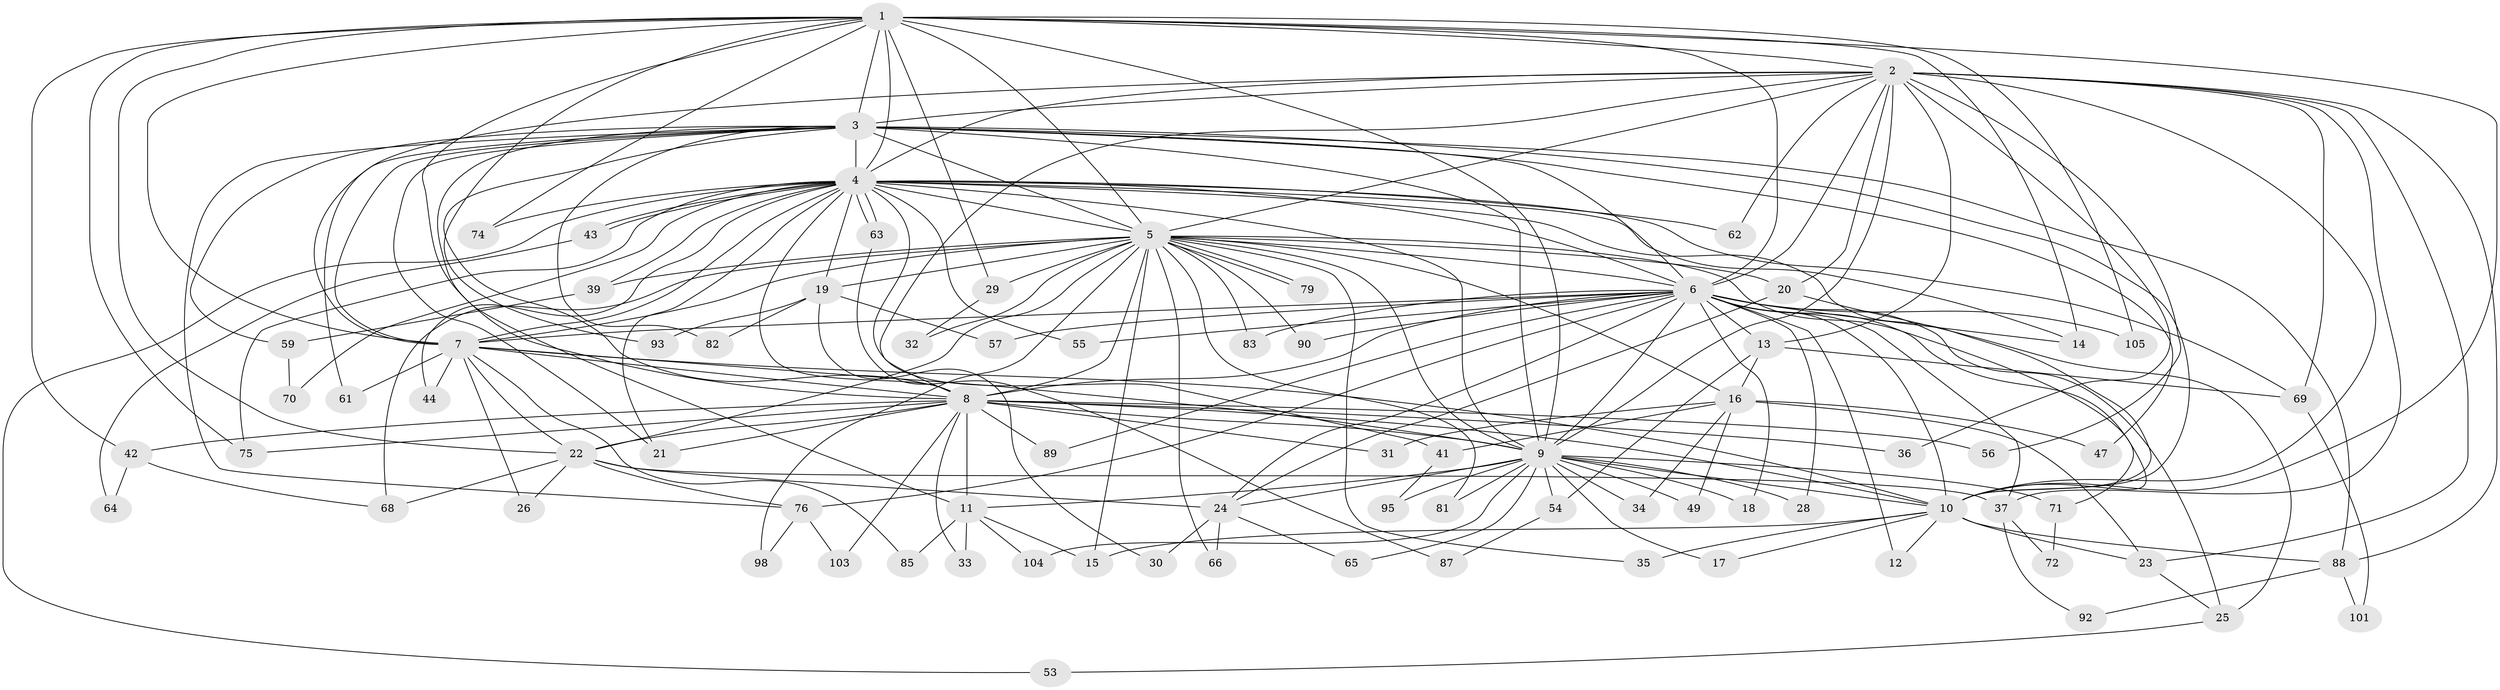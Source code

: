 // Generated by graph-tools (version 1.1) at 2025/51/02/27/25 19:51:52]
// undirected, 80 vertices, 201 edges
graph export_dot {
graph [start="1"]
  node [color=gray90,style=filled];
  1 [super="+78"];
  2 [super="+84"];
  3 [super="+38"];
  4 [super="+100"];
  5 [super="+58"];
  6 [super="+46"];
  7;
  8 [super="+60"];
  9 [super="+50"];
  10 [super="+67"];
  11 [super="+94"];
  12;
  13;
  14 [super="+102"];
  15 [super="+73"];
  16;
  17;
  18;
  19 [super="+27"];
  20 [super="+40"];
  21 [super="+77"];
  22 [super="+52"];
  23 [super="+51"];
  24 [super="+91"];
  25 [super="+45"];
  26;
  28;
  29;
  30;
  31;
  32;
  33;
  34;
  35;
  36;
  37 [super="+48"];
  39;
  41;
  42 [super="+96"];
  43;
  44;
  47;
  49;
  53;
  54;
  55;
  56;
  57;
  59;
  61;
  62;
  63;
  64;
  65;
  66;
  68;
  69 [super="+86"];
  70;
  71;
  72;
  74;
  75 [super="+80"];
  76 [super="+97"];
  79;
  81;
  82;
  83;
  85;
  87;
  88 [super="+99"];
  89;
  90;
  92;
  93;
  95;
  98;
  101;
  103;
  104;
  105;
  1 -- 2;
  1 -- 3;
  1 -- 4;
  1 -- 5;
  1 -- 6;
  1 -- 7;
  1 -- 8;
  1 -- 9;
  1 -- 10;
  1 -- 14;
  1 -- 22;
  1 -- 29;
  1 -- 42 [weight=2];
  1 -- 74;
  1 -- 75;
  1 -- 93;
  1 -- 105;
  2 -- 3;
  2 -- 4;
  2 -- 5;
  2 -- 6;
  2 -- 7;
  2 -- 8;
  2 -- 9 [weight=2];
  2 -- 10;
  2 -- 13;
  2 -- 20;
  2 -- 36;
  2 -- 37;
  2 -- 56;
  2 -- 62;
  2 -- 69;
  2 -- 88;
  2 -- 23;
  3 -- 4;
  3 -- 5;
  3 -- 6 [weight=2];
  3 -- 7;
  3 -- 8;
  3 -- 9;
  3 -- 10 [weight=2];
  3 -- 59;
  3 -- 61;
  3 -- 76;
  3 -- 82;
  3 -- 88;
  3 -- 11;
  3 -- 47;
  3 -- 21;
  4 -- 5;
  4 -- 6;
  4 -- 7;
  4 -- 8;
  4 -- 9;
  4 -- 10;
  4 -- 14;
  4 -- 19 [weight=2];
  4 -- 21;
  4 -- 39;
  4 -- 41;
  4 -- 43;
  4 -- 43;
  4 -- 44;
  4 -- 53;
  4 -- 55;
  4 -- 62;
  4 -- 63;
  4 -- 63;
  4 -- 69;
  4 -- 70;
  4 -- 74;
  4 -- 75;
  5 -- 6;
  5 -- 7;
  5 -- 8;
  5 -- 9;
  5 -- 10;
  5 -- 15;
  5 -- 16;
  5 -- 19 [weight=2];
  5 -- 20;
  5 -- 29;
  5 -- 32;
  5 -- 35;
  5 -- 39;
  5 -- 66;
  5 -- 68;
  5 -- 79;
  5 -- 79;
  5 -- 81;
  5 -- 83;
  5 -- 90;
  5 -- 98;
  5 -- 22;
  6 -- 7;
  6 -- 8;
  6 -- 9;
  6 -- 10;
  6 -- 12;
  6 -- 13;
  6 -- 18;
  6 -- 25;
  6 -- 28;
  6 -- 37;
  6 -- 55;
  6 -- 57;
  6 -- 71;
  6 -- 76;
  6 -- 83;
  6 -- 89;
  6 -- 90;
  6 -- 105;
  6 -- 24;
  6 -- 14;
  7 -- 8;
  7 -- 9;
  7 -- 10;
  7 -- 22;
  7 -- 26;
  7 -- 44;
  7 -- 61;
  7 -- 85;
  8 -- 9;
  8 -- 10;
  8 -- 11 [weight=2];
  8 -- 21;
  8 -- 31;
  8 -- 33;
  8 -- 36;
  8 -- 42;
  8 -- 56;
  8 -- 75;
  8 -- 89;
  8 -- 103;
  8 -- 22;
  9 -- 10;
  9 -- 11 [weight=2];
  9 -- 17;
  9 -- 18;
  9 -- 24;
  9 -- 28;
  9 -- 34;
  9 -- 49;
  9 -- 65;
  9 -- 71;
  9 -- 81;
  9 -- 95;
  9 -- 104;
  9 -- 54;
  10 -- 12;
  10 -- 15;
  10 -- 17;
  10 -- 23;
  10 -- 35;
  10 -- 88;
  11 -- 33;
  11 -- 85;
  11 -- 104;
  11 -- 15;
  13 -- 16;
  13 -- 54;
  13 -- 69;
  16 -- 23;
  16 -- 31;
  16 -- 34;
  16 -- 41;
  16 -- 47;
  16 -- 49;
  19 -- 57;
  19 -- 82;
  19 -- 93;
  19 -- 30;
  20 -- 25;
  20 -- 24;
  22 -- 24;
  22 -- 26;
  22 -- 68;
  22 -- 76;
  22 -- 37;
  23 -- 25;
  24 -- 30;
  24 -- 65;
  24 -- 66;
  25 -- 53;
  29 -- 32;
  37 -- 72;
  37 -- 92;
  39 -- 59;
  41 -- 95;
  42 -- 64;
  42 -- 68;
  43 -- 64;
  54 -- 87;
  59 -- 70;
  63 -- 87;
  69 -- 101;
  71 -- 72;
  76 -- 98;
  76 -- 103;
  88 -- 92;
  88 -- 101;
}
